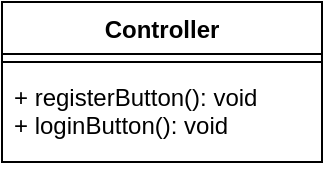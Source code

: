 <mxfile version="14.6.12"><diagram id="SQiogL_rKjXF6ZynDCL3" name="Page-2"><mxGraphModel dx="1422" dy="749" grid="1" gridSize="10" guides="1" tooltips="1" connect="1" arrows="1" fold="1" page="1" pageScale="1" pageWidth="320" pageHeight="240" math="0" shadow="0"><root><mxCell id="CUSZNqZXvYymHWpXYZ6D-0"/><mxCell id="CUSZNqZXvYymHWpXYZ6D-1" parent="CUSZNqZXvYymHWpXYZ6D-0"/><mxCell id="hTy3bWIshb0LZoIgrmeA-0" value="Controller" style="swimlane;fontStyle=1;align=center;verticalAlign=top;childLayout=stackLayout;horizontal=1;startSize=26;horizontalStack=0;resizeParent=1;resizeParentMax=0;resizeLast=0;collapsible=1;marginBottom=0;" vertex="1" parent="CUSZNqZXvYymHWpXYZ6D-1"><mxGeometry x="80" y="80" width="160" height="80" as="geometry"/></mxCell><mxCell id="hTy3bWIshb0LZoIgrmeA-2" value="" style="line;strokeWidth=1;fillColor=none;align=left;verticalAlign=middle;spacingTop=-1;spacingLeft=3;spacingRight=3;rotatable=0;labelPosition=right;points=[];portConstraint=eastwest;" vertex="1" parent="hTy3bWIshb0LZoIgrmeA-0"><mxGeometry y="26" width="160" height="8" as="geometry"/></mxCell><mxCell id="hTy3bWIshb0LZoIgrmeA-3" value="+ registerButton(): void&#xA;+ loginButton(): void&#xA;" style="text;strokeColor=none;fillColor=none;align=left;verticalAlign=top;spacingLeft=4;spacingRight=4;overflow=hidden;rotatable=0;points=[[0,0.5],[1,0.5]];portConstraint=eastwest;" vertex="1" parent="hTy3bWIshb0LZoIgrmeA-0"><mxGeometry y="34" width="160" height="46" as="geometry"/></mxCell></root></mxGraphModel></diagram></mxfile>
